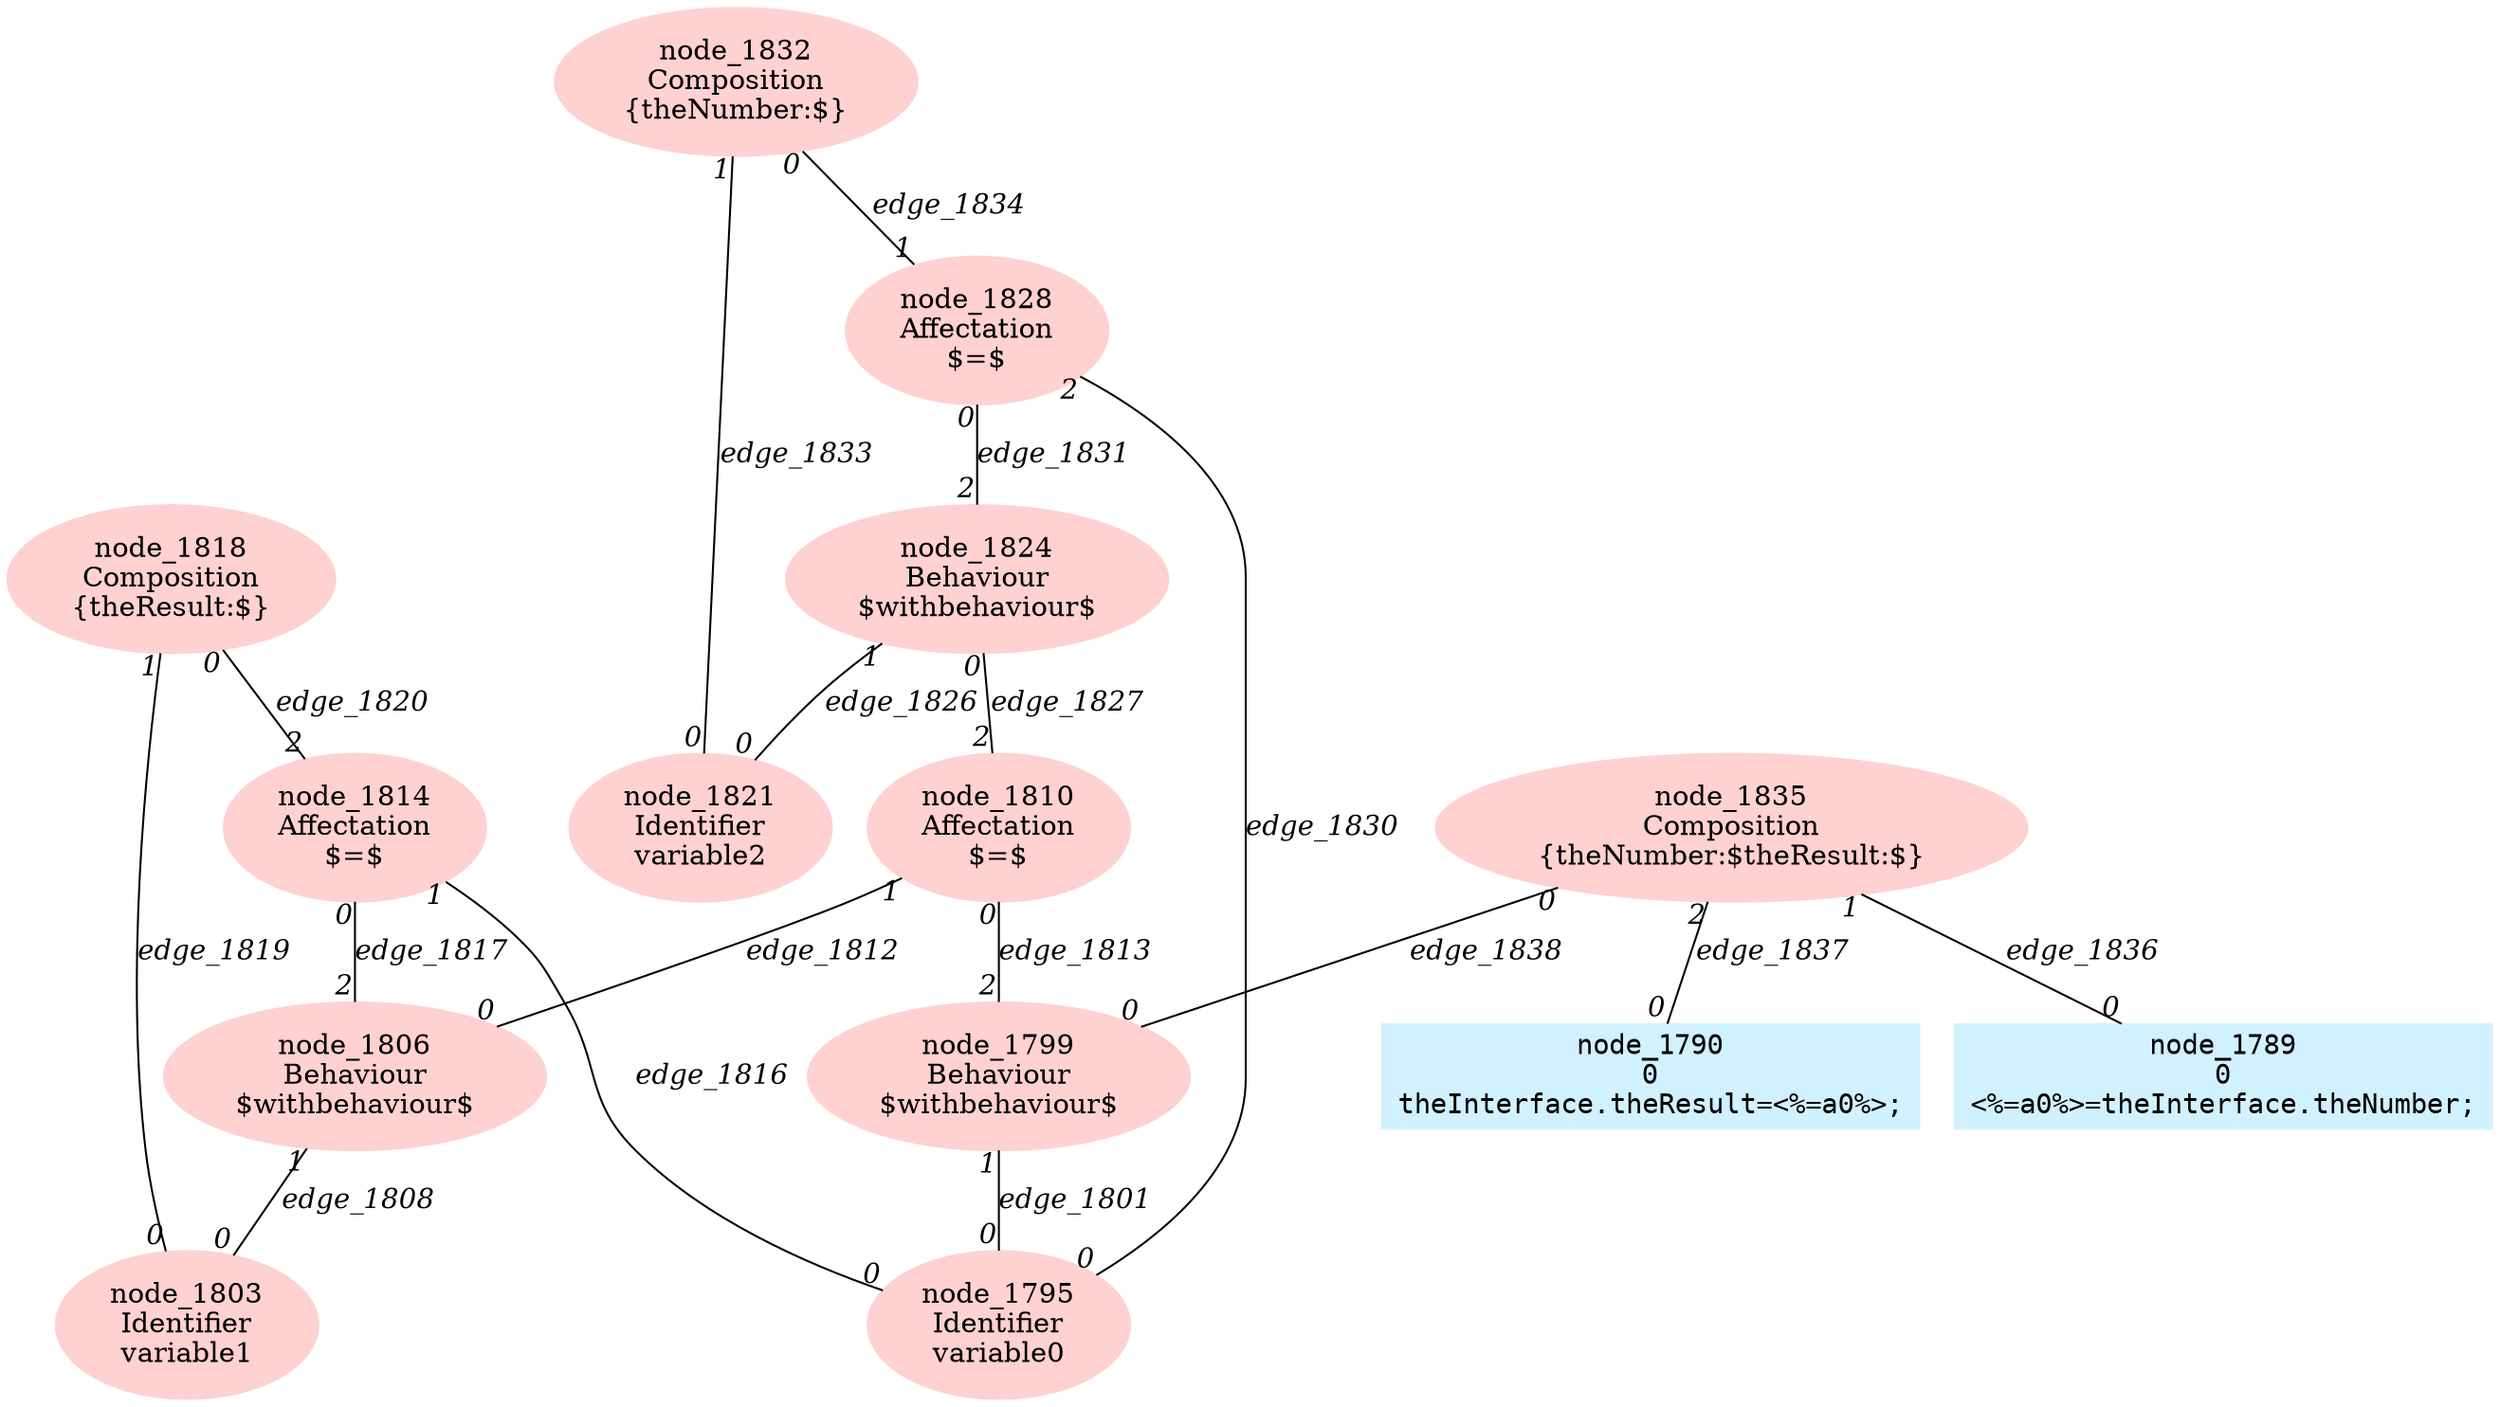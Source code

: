 digraph g{node_1795 [shape=ellipse, style=filled, color="#ffd1d1", label="node_1795
Identifier
variable0" ]
node_1799 [shape=ellipse, style=filled, color="#ffd1d1", label="node_1799
Behaviour
$withbehaviour$" ]
node_1803 [shape=ellipse, style=filled, color="#ffd1d1", label="node_1803
Identifier
variable1" ]
node_1806 [shape=ellipse, style=filled, color="#ffd1d1", label="node_1806
Behaviour
$withbehaviour$" ]
node_1810 [shape=ellipse, style=filled, color="#ffd1d1", label="node_1810
Affectation
$=$" ]
node_1814 [shape=ellipse, style=filled, color="#ffd1d1", label="node_1814
Affectation
$=$" ]
node_1818 [shape=ellipse, style=filled, color="#ffd1d1", label="node_1818
Composition
{theResult:$}" ]
node_1821 [shape=ellipse, style=filled, color="#ffd1d1", label="node_1821
Identifier
variable2" ]
node_1824 [shape=ellipse, style=filled, color="#ffd1d1", label="node_1824
Behaviour
$withbehaviour$" ]
node_1828 [shape=ellipse, style=filled, color="#ffd1d1", label="node_1828
Affectation
$=$" ]
node_1832 [shape=ellipse, style=filled, color="#ffd1d1", label="node_1832
Composition
{theNumber:$}" ]
node_1835 [shape=ellipse, style=filled, color="#ffd1d1", label="node_1835
Composition
{theNumber:$theResult:$}" ]
node_1789 [shape=box, style=filled, color="#d1f1ff", fontname="Courier", label="node_1789
0
<%=a0%>=theInterface.theNumber;
" ]
node_1790 [shape=box, style=filled, color="#d1f1ff", fontname="Courier", label="node_1790
0
theInterface.theResult=<%=a0%>;
" ]
node_1799 -> node_1795 [dir=none, arrowHead=none, fontname="Times-Italic", label="edge_1801",  headlabel="0", taillabel="1" ]
node_1806 -> node_1803 [dir=none, arrowHead=none, fontname="Times-Italic", label="edge_1808",  headlabel="0", taillabel="1" ]
node_1810 -> node_1806 [dir=none, arrowHead=none, fontname="Times-Italic", label="edge_1812",  headlabel="0", taillabel="1" ]
node_1810 -> node_1799 [dir=none, arrowHead=none, fontname="Times-Italic", label="edge_1813",  headlabel="2", taillabel="0" ]
node_1814 -> node_1795 [dir=none, arrowHead=none, fontname="Times-Italic", label="edge_1816",  headlabel="0", taillabel="1" ]
node_1814 -> node_1806 [dir=none, arrowHead=none, fontname="Times-Italic", label="edge_1817",  headlabel="2", taillabel="0" ]
node_1818 -> node_1803 [dir=none, arrowHead=none, fontname="Times-Italic", label="edge_1819",  headlabel="0", taillabel="1" ]
node_1818 -> node_1814 [dir=none, arrowHead=none, fontname="Times-Italic", label="edge_1820",  headlabel="2", taillabel="0" ]
node_1824 -> node_1821 [dir=none, arrowHead=none, fontname="Times-Italic", label="edge_1826",  headlabel="0", taillabel="1" ]
node_1824 -> node_1810 [dir=none, arrowHead=none, fontname="Times-Italic", label="edge_1827",  headlabel="2", taillabel="0" ]
node_1828 -> node_1795 [dir=none, arrowHead=none, fontname="Times-Italic", label="edge_1830",  headlabel="0", taillabel="2" ]
node_1828 -> node_1824 [dir=none, arrowHead=none, fontname="Times-Italic", label="edge_1831",  headlabel="2", taillabel="0" ]
node_1832 -> node_1821 [dir=none, arrowHead=none, fontname="Times-Italic", label="edge_1833",  headlabel="0", taillabel="1" ]
node_1832 -> node_1828 [dir=none, arrowHead=none, fontname="Times-Italic", label="edge_1834",  headlabel="1", taillabel="0" ]
node_1835 -> node_1789 [dir=none, arrowHead=none, fontname="Times-Italic", label="edge_1836",  headlabel="0", taillabel="1" ]
node_1835 -> node_1790 [dir=none, arrowHead=none, fontname="Times-Italic", label="edge_1837",  headlabel="0", taillabel="2" ]
node_1835 -> node_1799 [dir=none, arrowHead=none, fontname="Times-Italic", label="edge_1838",  headlabel="0", taillabel="0" ]
}
